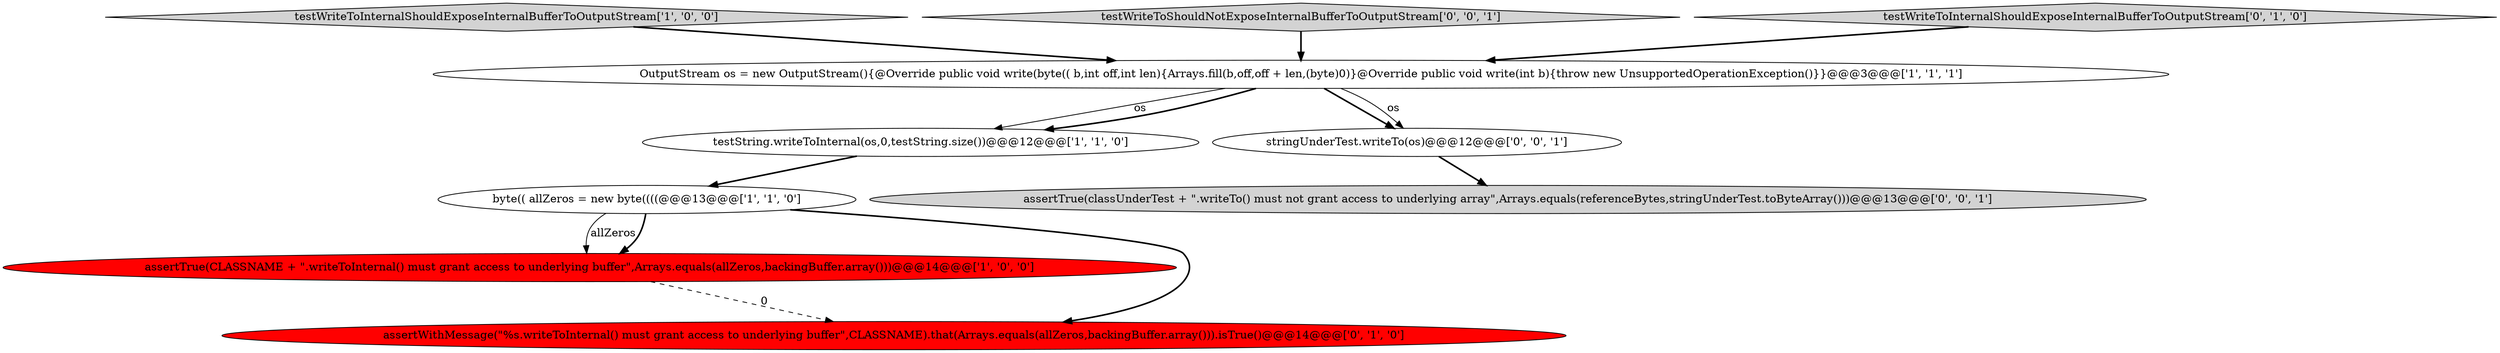 digraph {
8 [style = filled, label = "assertTrue(classUnderTest + \".writeTo() must not grant access to underlying array\",Arrays.equals(referenceBytes,stringUnderTest.toByteArray()))@@@13@@@['0', '0', '1']", fillcolor = lightgray, shape = ellipse image = "AAA0AAABBB3BBB"];
0 [style = filled, label = "testString.writeToInternal(os,0,testString.size())@@@12@@@['1', '1', '0']", fillcolor = white, shape = ellipse image = "AAA0AAABBB1BBB"];
1 [style = filled, label = "OutputStream os = new OutputStream(){@Override public void write(byte(( b,int off,int len){Arrays.fill(b,off,off + len,(byte)0)}@Override public void write(int b){throw new UnsupportedOperationException()}}@@@3@@@['1', '1', '1']", fillcolor = white, shape = ellipse image = "AAA0AAABBB1BBB"];
4 [style = filled, label = "testWriteToInternalShouldExposeInternalBufferToOutputStream['1', '0', '0']", fillcolor = lightgray, shape = diamond image = "AAA0AAABBB1BBB"];
2 [style = filled, label = "byte(( allZeros = new byte((((@@@13@@@['1', '1', '0']", fillcolor = white, shape = ellipse image = "AAA0AAABBB1BBB"];
9 [style = filled, label = "stringUnderTest.writeTo(os)@@@12@@@['0', '0', '1']", fillcolor = white, shape = ellipse image = "AAA0AAABBB3BBB"];
7 [style = filled, label = "testWriteToShouldNotExposeInternalBufferToOutputStream['0', '0', '1']", fillcolor = lightgray, shape = diamond image = "AAA0AAABBB3BBB"];
6 [style = filled, label = "testWriteToInternalShouldExposeInternalBufferToOutputStream['0', '1', '0']", fillcolor = lightgray, shape = diamond image = "AAA0AAABBB2BBB"];
3 [style = filled, label = "assertTrue(CLASSNAME + \".writeToInternal() must grant access to underlying buffer\",Arrays.equals(allZeros,backingBuffer.array()))@@@14@@@['1', '0', '0']", fillcolor = red, shape = ellipse image = "AAA1AAABBB1BBB"];
5 [style = filled, label = "assertWithMessage(\"%s.writeToInternal() must grant access to underlying buffer\",CLASSNAME).that(Arrays.equals(allZeros,backingBuffer.array())).isTrue()@@@14@@@['0', '1', '0']", fillcolor = red, shape = ellipse image = "AAA1AAABBB2BBB"];
3->5 [style = dashed, label="0"];
6->1 [style = bold, label=""];
4->1 [style = bold, label=""];
2->5 [style = bold, label=""];
1->0 [style = solid, label="os"];
7->1 [style = bold, label=""];
1->0 [style = bold, label=""];
2->3 [style = solid, label="allZeros"];
9->8 [style = bold, label=""];
1->9 [style = bold, label=""];
2->3 [style = bold, label=""];
0->2 [style = bold, label=""];
1->9 [style = solid, label="os"];
}

